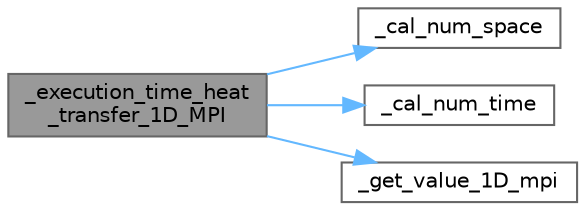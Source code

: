 digraph "_execution_time_heat_transfer_1D_MPI"
{
 // LATEX_PDF_SIZE
  bgcolor="transparent";
  edge [fontname=Helvetica,fontsize=10,labelfontname=Helvetica,labelfontsize=10];
  node [fontname=Helvetica,fontsize=10,shape=box,height=0.2,width=0.4];
  rankdir="LR";
  Node1 [id="Node000001",label="_execution_time_heat\l_transfer_1D_MPI",height=0.2,width=0.4,color="gray40", fillcolor="grey60", style="filled", fontcolor="black",tooltip=" "];
  Node1 -> Node2 [id="edge1_Node000001_Node000002",color="steelblue1",style="solid",tooltip=" "];
  Node2 [id="Node000002",label="_cal_num_space",height=0.2,width=0.4,color="grey40", fillcolor="white", style="filled",URL="$temp2_2thermoutils_8c.html#a1704ec8884af2b6e82ed14c08a0eaea9",tooltip=" "];
  Node1 -> Node3 [id="edge2_Node000001_Node000003",color="steelblue1",style="solid",tooltip=" "];
  Node3 [id="Node000003",label="_cal_num_time",height=0.2,width=0.4,color="grey40", fillcolor="white", style="filled",URL="$temp2_2thermoutils_8c.html#a71ee95bc2b4cf858eedf6d6ad2fb1524",tooltip=" "];
  Node1 -> Node4 [id="edge3_Node000001_Node000004",color="steelblue1",style="solid",tooltip=" "];
  Node4 [id="Node000004",label="_get_value_1D_mpi",height=0.2,width=0.4,color="grey40", fillcolor="white", style="filled",URL="$_physics___l_i_b_2src_2thermopara_8c.html#a10160b807bb61601a894049f728a633c",tooltip="This is a function calculates the value of specific point in the space at specific time in 1D."];
}

